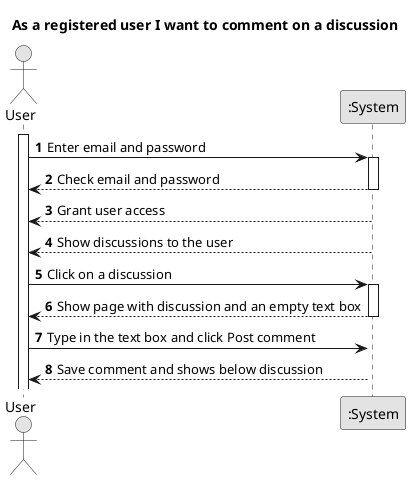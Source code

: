 @startuml
skinparam monochrome true
skinparam packageStyle rectangle
skinparam shadowing false

title As a registered user I want to comment on a discussion

autonumber

actor "User" as Employee
participant ":System" as System

activate Employee

    Employee -> System : Enter email and password
    activate System 

        System --> Employee : Check email and password
        'System --> Employee : shows task categories list\n and requests data (reference,\ndescription,\ninformation description,\ntechnical description,\nduration, cost)
    deactivate System

        System --> Employee : Grant user access
    deactivate System

     System --> Employee : Show discussions to the user
    deactivate System

    Employee -> System : Click on a discussion
    activate System

        System --> Employee : Show page with discussion and an empty text box
    deactivate System

    Employee -> System : Type in the text box and click Post comment
    activate System

        System --> Employee : Save comment and shows below discussion

@enduml
